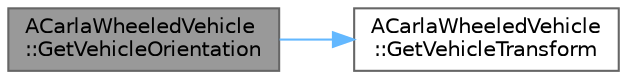 digraph "ACarlaWheeledVehicle::GetVehicleOrientation"
{
 // INTERACTIVE_SVG=YES
 // LATEX_PDF_SIZE
  bgcolor="transparent";
  edge [fontname=Helvetica,fontsize=10,labelfontname=Helvetica,labelfontsize=10];
  node [fontname=Helvetica,fontsize=10,shape=box,height=0.2,width=0.4];
  rankdir="LR";
  Node1 [id="Node000001",label="ACarlaWheeledVehicle\l::GetVehicleOrientation",height=0.2,width=0.4,color="gray40", fillcolor="grey60", style="filled", fontcolor="black",tooltip="Orientation vector of the vehicle, pointing forward."];
  Node1 -> Node2 [id="edge1_Node000001_Node000002",color="steelblue1",style="solid",tooltip=" "];
  Node2 [id="Node000002",label="ACarlaWheeledVehicle\l::GetVehicleTransform",height=0.2,width=0.4,color="grey40", fillcolor="white", style="filled",URL="$d5/d70/classACarlaWheeledVehicle.html#aa66156a46d350ca7b5c115eee3a2101e",tooltip="Transform of the vehicle."];
}
